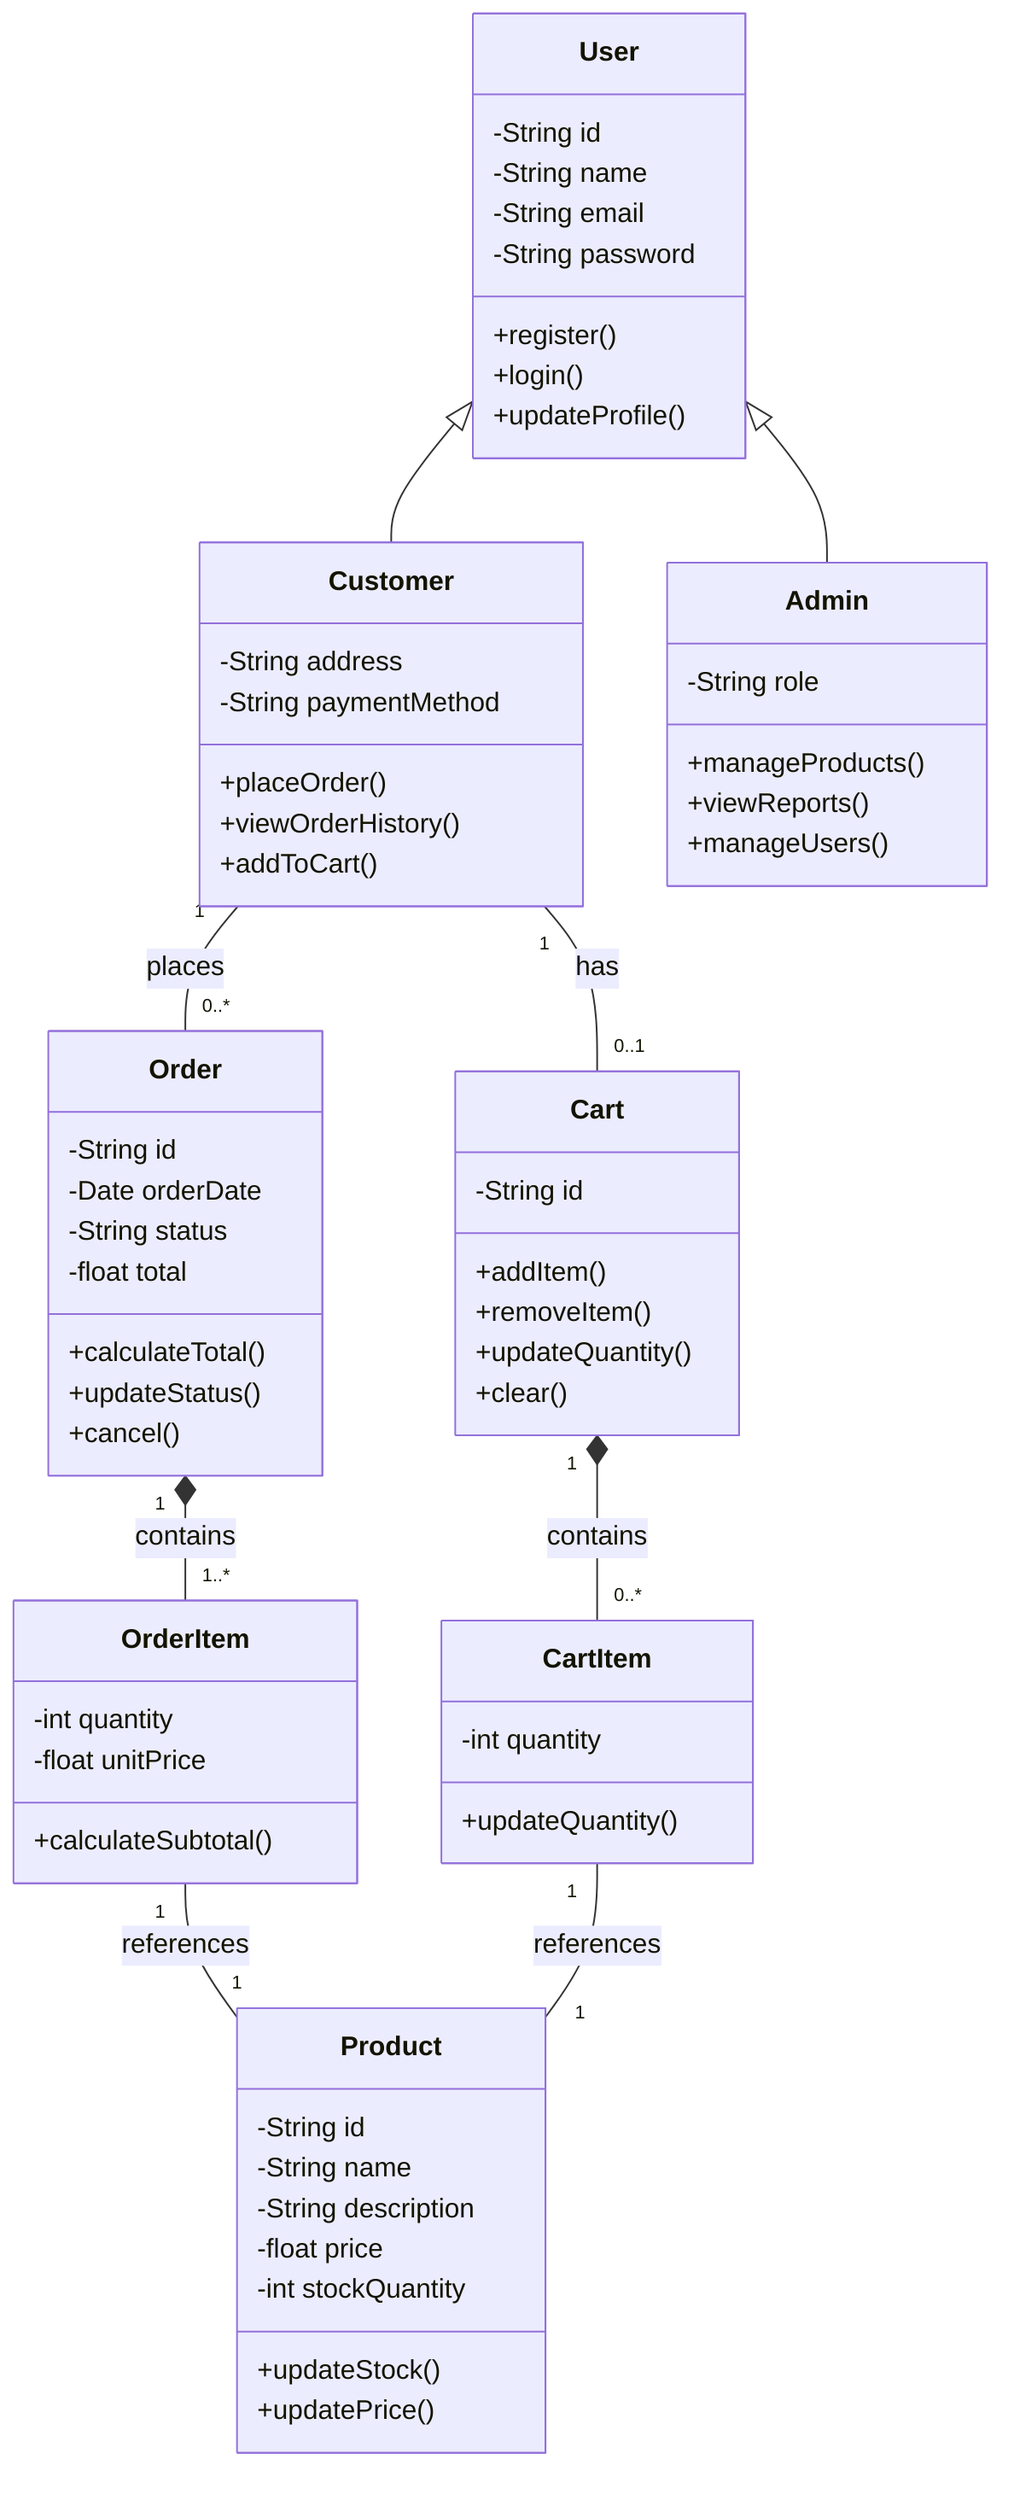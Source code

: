 classDiagram
    class User {
        -String id
        -String name
        -String email
        -String password
        +register()
        +login()
        +updateProfile()
    }
    
    class Customer {
        -String address
        -String paymentMethod
        +placeOrder()
        +viewOrderHistory()
        +addToCart()
    }
    
    class Admin {
        -String role
        +manageProducts()
        +viewReports()
        +manageUsers()
    }
    
    class Order {
        -String id
        -Date orderDate
        -String status
        -float total
        +calculateTotal()
        +updateStatus()
        +cancel()
    }
    
    class Product {
        -String id
        -String name
        -String description
        -float price
        -int stockQuantity
        +updateStock()
        +updatePrice()
    }
    
    class OrderItem {
        -int quantity
        -float unitPrice
        +calculateSubtotal()
    }
    
    class Cart {
        -String id
        +addItem()
        +removeItem()
        +updateQuantity()
        +clear()
    }
    
    class CartItem {
        -int quantity
        +updateQuantity()
    }
    
    User <|-- Customer
    User <|-- Admin
    Customer "1" -- "0..*" Order : places
    Order "1" *-- "1..*" OrderItem : contains
    OrderItem "1" -- "1" Product : references
    Customer "1" -- "0..1" Cart : has
    Cart "1" *-- "0..*" CartItem : contains
    CartItem "1" -- "1" Product : references